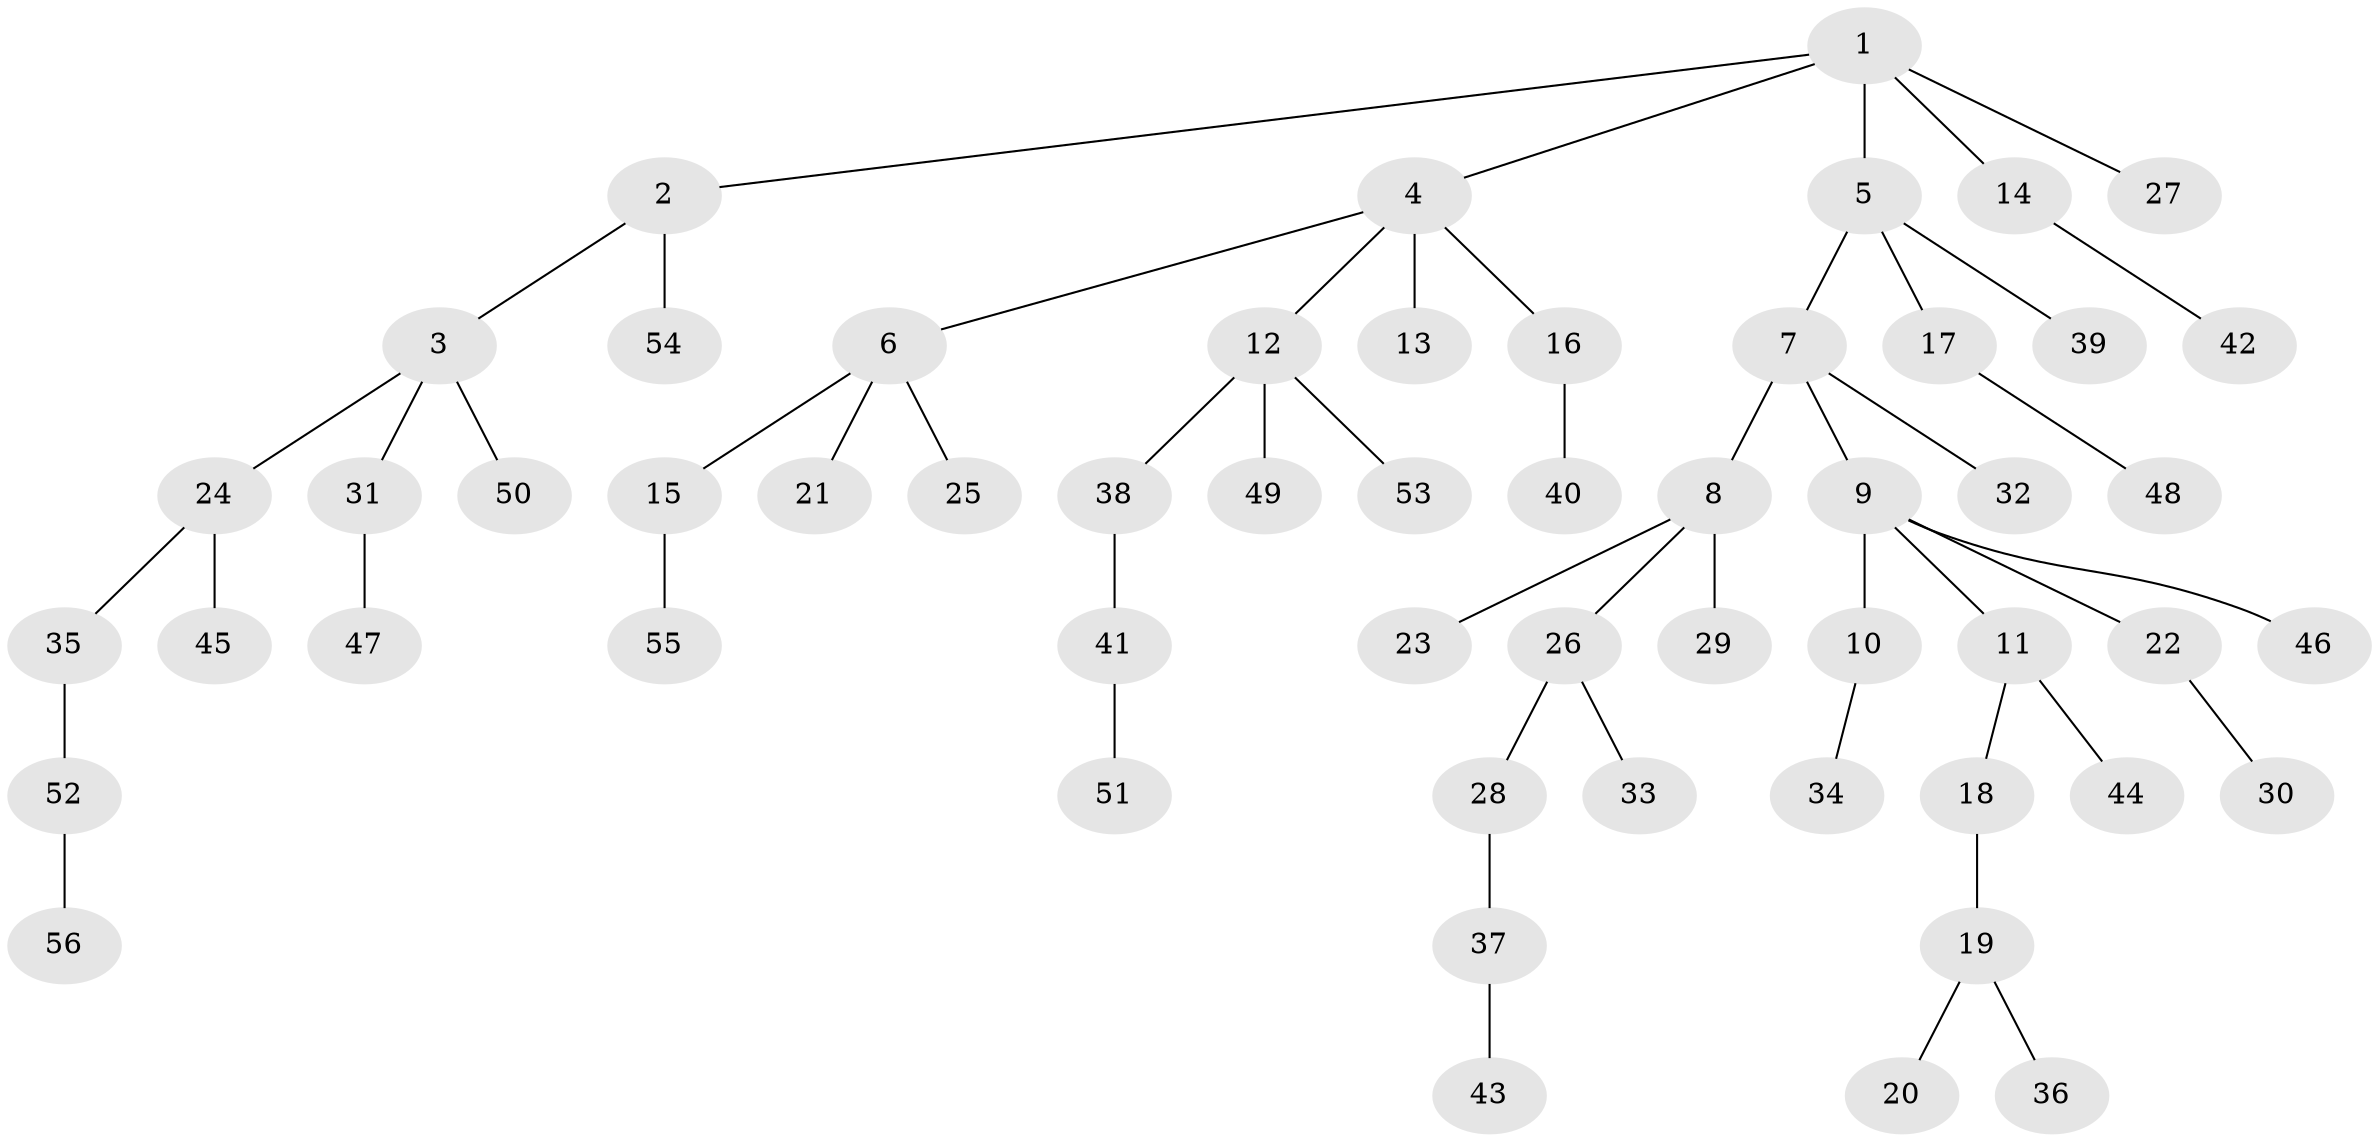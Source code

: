 // coarse degree distribution, {4: 0.1, 2: 0.3, 3: 0.16666666666666666, 1: 0.43333333333333335}
// Generated by graph-tools (version 1.1) at 2025/51/03/04/25 22:51:52]
// undirected, 56 vertices, 55 edges
graph export_dot {
  node [color=gray90,style=filled];
  1;
  2;
  3;
  4;
  5;
  6;
  7;
  8;
  9;
  10;
  11;
  12;
  13;
  14;
  15;
  16;
  17;
  18;
  19;
  20;
  21;
  22;
  23;
  24;
  25;
  26;
  27;
  28;
  29;
  30;
  31;
  32;
  33;
  34;
  35;
  36;
  37;
  38;
  39;
  40;
  41;
  42;
  43;
  44;
  45;
  46;
  47;
  48;
  49;
  50;
  51;
  52;
  53;
  54;
  55;
  56;
  1 -- 2;
  1 -- 4;
  1 -- 5;
  1 -- 14;
  1 -- 27;
  2 -- 3;
  2 -- 54;
  3 -- 24;
  3 -- 31;
  3 -- 50;
  4 -- 6;
  4 -- 12;
  4 -- 13;
  4 -- 16;
  5 -- 7;
  5 -- 17;
  5 -- 39;
  6 -- 15;
  6 -- 21;
  6 -- 25;
  7 -- 8;
  7 -- 9;
  7 -- 32;
  8 -- 23;
  8 -- 26;
  8 -- 29;
  9 -- 10;
  9 -- 11;
  9 -- 22;
  9 -- 46;
  10 -- 34;
  11 -- 18;
  11 -- 44;
  12 -- 38;
  12 -- 49;
  12 -- 53;
  14 -- 42;
  15 -- 55;
  16 -- 40;
  17 -- 48;
  18 -- 19;
  19 -- 20;
  19 -- 36;
  22 -- 30;
  24 -- 35;
  24 -- 45;
  26 -- 28;
  26 -- 33;
  28 -- 37;
  31 -- 47;
  35 -- 52;
  37 -- 43;
  38 -- 41;
  41 -- 51;
  52 -- 56;
}
